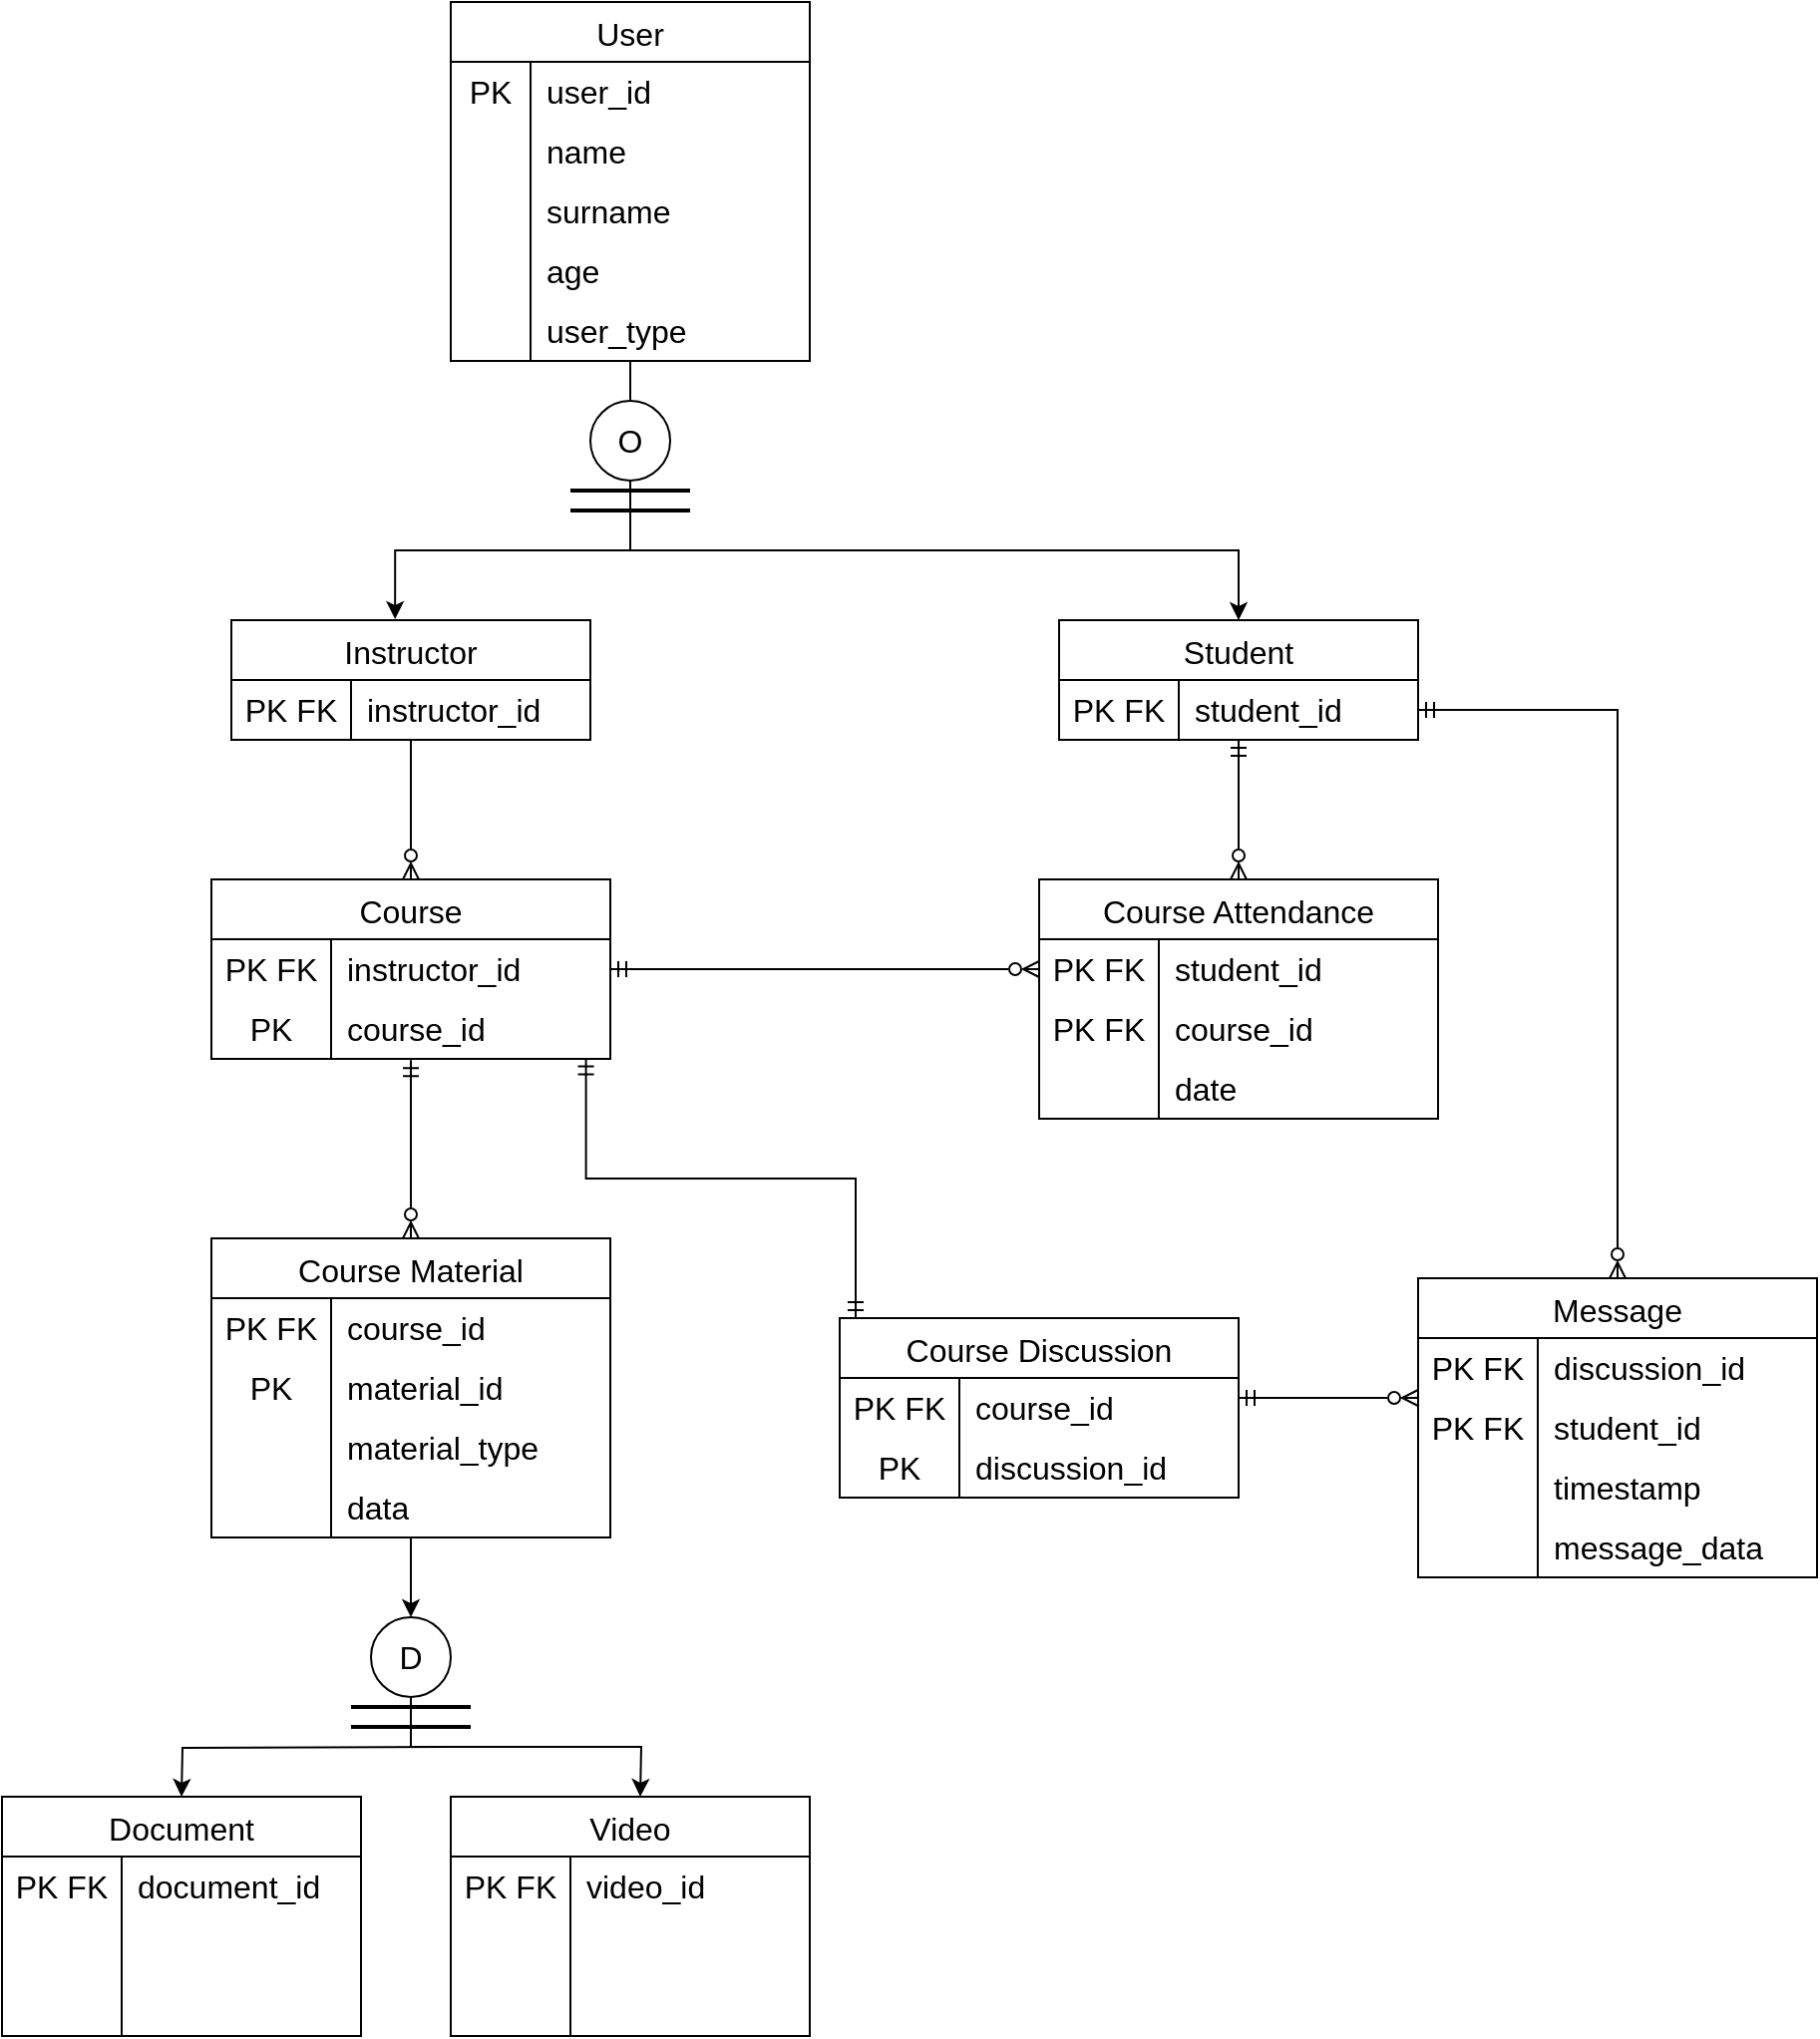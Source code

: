 <mxfile version="22.1.11" type="github">
  <diagram id="R2lEEEUBdFMjLlhIrx00" name="Page-1">
    <mxGraphModel dx="1050" dy="591" grid="1" gridSize="10" guides="1" tooltips="1" connect="1" arrows="1" fold="1" page="1" pageScale="1" pageWidth="2339" pageHeight="3300" math="0" shadow="0" extFonts="Permanent Marker^https://fonts.googleapis.com/css?family=Permanent+Marker">
      <root>
        <mxCell id="0" />
        <mxCell id="1" parent="0" />
        <mxCell id="0F1Am_KOjMLAmjrteB3i-41" value="" style="edgeStyle=orthogonalEdgeStyle;rounded=0;orthogonalLoop=1;jettySize=auto;html=1;endArrow=none;endFill=0;" edge="1" parent="1" source="0F1Am_KOjMLAmjrteB3i-1" target="0F1Am_KOjMLAmjrteB3i-40">
          <mxGeometry relative="1" as="geometry" />
        </mxCell>
        <mxCell id="0F1Am_KOjMLAmjrteB3i-1" value="User" style="shape=table;startSize=30;container=1;collapsible=0;childLayout=tableLayout;fixedRows=1;rowLines=0;fontStyle=0;strokeColor=default;fontSize=16;" vertex="1" parent="1">
          <mxGeometry x="995" y="750" width="180" height="180" as="geometry" />
        </mxCell>
        <mxCell id="0F1Am_KOjMLAmjrteB3i-2" value="" style="shape=tableRow;horizontal=0;startSize=0;swimlaneHead=0;swimlaneBody=0;top=0;left=0;bottom=0;right=0;collapsible=0;dropTarget=0;fillColor=none;points=[[0,0.5],[1,0.5]];portConstraint=eastwest;strokeColor=inherit;fontSize=16;" vertex="1" parent="0F1Am_KOjMLAmjrteB3i-1">
          <mxGeometry y="30" width="180" height="30" as="geometry" />
        </mxCell>
        <mxCell id="0F1Am_KOjMLAmjrteB3i-3" value="PK" style="shape=partialRectangle;html=1;whiteSpace=wrap;connectable=0;fillColor=none;top=0;left=0;bottom=0;right=0;overflow=hidden;pointerEvents=1;strokeColor=inherit;fontSize=16;" vertex="1" parent="0F1Am_KOjMLAmjrteB3i-2">
          <mxGeometry width="40" height="30" as="geometry">
            <mxRectangle width="40" height="30" as="alternateBounds" />
          </mxGeometry>
        </mxCell>
        <mxCell id="0F1Am_KOjMLAmjrteB3i-4" value="user_id" style="shape=partialRectangle;html=1;whiteSpace=wrap;connectable=0;fillColor=none;top=0;left=0;bottom=0;right=0;align=left;spacingLeft=6;overflow=hidden;strokeColor=inherit;fontSize=16;" vertex="1" parent="0F1Am_KOjMLAmjrteB3i-2">
          <mxGeometry x="40" width="140" height="30" as="geometry">
            <mxRectangle width="140" height="30" as="alternateBounds" />
          </mxGeometry>
        </mxCell>
        <mxCell id="0F1Am_KOjMLAmjrteB3i-5" value="" style="shape=tableRow;horizontal=0;startSize=0;swimlaneHead=0;swimlaneBody=0;top=0;left=0;bottom=0;right=0;collapsible=0;dropTarget=0;fillColor=none;points=[[0,0.5],[1,0.5]];portConstraint=eastwest;strokeColor=inherit;fontSize=16;" vertex="1" parent="0F1Am_KOjMLAmjrteB3i-1">
          <mxGeometry y="60" width="180" height="30" as="geometry" />
        </mxCell>
        <mxCell id="0F1Am_KOjMLAmjrteB3i-6" value="" style="shape=partialRectangle;html=1;whiteSpace=wrap;connectable=0;fillColor=none;top=0;left=0;bottom=0;right=0;overflow=hidden;strokeColor=inherit;fontSize=16;" vertex="1" parent="0F1Am_KOjMLAmjrteB3i-5">
          <mxGeometry width="40" height="30" as="geometry">
            <mxRectangle width="40" height="30" as="alternateBounds" />
          </mxGeometry>
        </mxCell>
        <mxCell id="0F1Am_KOjMLAmjrteB3i-7" value="name" style="shape=partialRectangle;html=1;whiteSpace=wrap;connectable=0;fillColor=none;top=0;left=0;bottom=0;right=0;align=left;spacingLeft=6;overflow=hidden;strokeColor=inherit;fontSize=16;" vertex="1" parent="0F1Am_KOjMLAmjrteB3i-5">
          <mxGeometry x="40" width="140" height="30" as="geometry">
            <mxRectangle width="140" height="30" as="alternateBounds" />
          </mxGeometry>
        </mxCell>
        <mxCell id="0F1Am_KOjMLAmjrteB3i-8" value="" style="shape=tableRow;horizontal=0;startSize=0;swimlaneHead=0;swimlaneBody=0;top=0;left=0;bottom=0;right=0;collapsible=0;dropTarget=0;fillColor=none;points=[[0,0.5],[1,0.5]];portConstraint=eastwest;strokeColor=inherit;fontSize=16;" vertex="1" parent="0F1Am_KOjMLAmjrteB3i-1">
          <mxGeometry y="90" width="180" height="30" as="geometry" />
        </mxCell>
        <mxCell id="0F1Am_KOjMLAmjrteB3i-9" value="" style="shape=partialRectangle;html=1;whiteSpace=wrap;connectable=0;fillColor=none;top=0;left=0;bottom=0;right=0;overflow=hidden;strokeColor=inherit;fontSize=16;" vertex="1" parent="0F1Am_KOjMLAmjrteB3i-8">
          <mxGeometry width="40" height="30" as="geometry">
            <mxRectangle width="40" height="30" as="alternateBounds" />
          </mxGeometry>
        </mxCell>
        <mxCell id="0F1Am_KOjMLAmjrteB3i-10" value="surname" style="shape=partialRectangle;html=1;whiteSpace=wrap;connectable=0;fillColor=none;top=0;left=0;bottom=0;right=0;align=left;spacingLeft=6;overflow=hidden;strokeColor=inherit;fontSize=16;" vertex="1" parent="0F1Am_KOjMLAmjrteB3i-8">
          <mxGeometry x="40" width="140" height="30" as="geometry">
            <mxRectangle width="140" height="30" as="alternateBounds" />
          </mxGeometry>
        </mxCell>
        <mxCell id="0F1Am_KOjMLAmjrteB3i-11" style="shape=tableRow;horizontal=0;startSize=0;swimlaneHead=0;swimlaneBody=0;top=0;left=0;bottom=0;right=0;collapsible=0;dropTarget=0;fillColor=none;points=[[0,0.5],[1,0.5]];portConstraint=eastwest;strokeColor=inherit;fontSize=16;" vertex="1" parent="0F1Am_KOjMLAmjrteB3i-1">
          <mxGeometry y="120" width="180" height="30" as="geometry" />
        </mxCell>
        <mxCell id="0F1Am_KOjMLAmjrteB3i-12" style="shape=partialRectangle;html=1;whiteSpace=wrap;connectable=0;fillColor=none;top=0;left=0;bottom=0;right=0;overflow=hidden;strokeColor=inherit;fontSize=16;" vertex="1" parent="0F1Am_KOjMLAmjrteB3i-11">
          <mxGeometry width="40" height="30" as="geometry">
            <mxRectangle width="40" height="30" as="alternateBounds" />
          </mxGeometry>
        </mxCell>
        <mxCell id="0F1Am_KOjMLAmjrteB3i-13" value="age" style="shape=partialRectangle;html=1;whiteSpace=wrap;connectable=0;fillColor=none;top=0;left=0;bottom=0;right=0;align=left;spacingLeft=6;overflow=hidden;strokeColor=inherit;fontSize=16;" vertex="1" parent="0F1Am_KOjMLAmjrteB3i-11">
          <mxGeometry x="40" width="140" height="30" as="geometry">
            <mxRectangle width="140" height="30" as="alternateBounds" />
          </mxGeometry>
        </mxCell>
        <mxCell id="0F1Am_KOjMLAmjrteB3i-95" style="shape=tableRow;horizontal=0;startSize=0;swimlaneHead=0;swimlaneBody=0;top=0;left=0;bottom=0;right=0;collapsible=0;dropTarget=0;fillColor=none;points=[[0,0.5],[1,0.5]];portConstraint=eastwest;strokeColor=inherit;fontSize=16;" vertex="1" parent="0F1Am_KOjMLAmjrteB3i-1">
          <mxGeometry y="150" width="180" height="30" as="geometry" />
        </mxCell>
        <mxCell id="0F1Am_KOjMLAmjrteB3i-96" style="shape=partialRectangle;html=1;whiteSpace=wrap;connectable=0;fillColor=none;top=0;left=0;bottom=0;right=0;overflow=hidden;strokeColor=inherit;fontSize=16;" vertex="1" parent="0F1Am_KOjMLAmjrteB3i-95">
          <mxGeometry width="40" height="30" as="geometry">
            <mxRectangle width="40" height="30" as="alternateBounds" />
          </mxGeometry>
        </mxCell>
        <mxCell id="0F1Am_KOjMLAmjrteB3i-97" value="user_type" style="shape=partialRectangle;html=1;whiteSpace=wrap;connectable=0;fillColor=none;top=0;left=0;bottom=0;right=0;align=left;spacingLeft=6;overflow=hidden;strokeColor=inherit;fontSize=16;" vertex="1" parent="0F1Am_KOjMLAmjrteB3i-95">
          <mxGeometry x="40" width="140" height="30" as="geometry">
            <mxRectangle width="140" height="30" as="alternateBounds" />
          </mxGeometry>
        </mxCell>
        <mxCell id="0F1Am_KOjMLAmjrteB3i-14" value="Instructor" style="shape=table;startSize=30;container=1;collapsible=0;childLayout=tableLayout;fixedRows=1;rowLines=0;fontStyle=0;strokeColor=default;fontSize=16;" vertex="1" parent="1">
          <mxGeometry x="885" y="1060" width="180" height="60" as="geometry" />
        </mxCell>
        <mxCell id="0F1Am_KOjMLAmjrteB3i-15" value="" style="shape=tableRow;horizontal=0;startSize=0;swimlaneHead=0;swimlaneBody=0;top=0;left=0;bottom=0;right=0;collapsible=0;dropTarget=0;fillColor=none;points=[[0,0.5],[1,0.5]];portConstraint=eastwest;strokeColor=inherit;fontSize=16;" vertex="1" parent="0F1Am_KOjMLAmjrteB3i-14">
          <mxGeometry y="30" width="180" height="30" as="geometry" />
        </mxCell>
        <mxCell id="0F1Am_KOjMLAmjrteB3i-16" value="PK FK" style="shape=partialRectangle;html=1;whiteSpace=wrap;connectable=0;fillColor=none;top=0;left=0;bottom=0;right=0;overflow=hidden;pointerEvents=1;strokeColor=inherit;fontSize=16;" vertex="1" parent="0F1Am_KOjMLAmjrteB3i-15">
          <mxGeometry width="60" height="30" as="geometry">
            <mxRectangle width="60" height="30" as="alternateBounds" />
          </mxGeometry>
        </mxCell>
        <mxCell id="0F1Am_KOjMLAmjrteB3i-17" value="instructor_id" style="shape=partialRectangle;html=1;whiteSpace=wrap;connectable=0;fillColor=none;top=0;left=0;bottom=0;right=0;align=left;spacingLeft=6;overflow=hidden;strokeColor=inherit;fontSize=16;" vertex="1" parent="0F1Am_KOjMLAmjrteB3i-15">
          <mxGeometry x="60" width="120" height="30" as="geometry">
            <mxRectangle width="120" height="30" as="alternateBounds" />
          </mxGeometry>
        </mxCell>
        <mxCell id="0F1Am_KOjMLAmjrteB3i-94" style="edgeStyle=orthogonalEdgeStyle;rounded=0;orthogonalLoop=1;jettySize=auto;html=1;entryX=0.5;entryY=0;entryDx=0;entryDy=0;startArrow=ERmandOne;startFill=0;endArrow=ERzeroToMany;endFill=0;" edge="1" parent="1" source="0F1Am_KOjMLAmjrteB3i-27" target="0F1Am_KOjMLAmjrteB3i-78">
          <mxGeometry relative="1" as="geometry" />
        </mxCell>
        <mxCell id="0F1Am_KOjMLAmjrteB3i-27" value="Student" style="shape=table;startSize=30;container=1;collapsible=0;childLayout=tableLayout;fixedRows=1;rowLines=0;fontStyle=0;strokeColor=default;fontSize=16;" vertex="1" parent="1">
          <mxGeometry x="1300" y="1060" width="180" height="60" as="geometry" />
        </mxCell>
        <mxCell id="0F1Am_KOjMLAmjrteB3i-28" value="" style="shape=tableRow;horizontal=0;startSize=0;swimlaneHead=0;swimlaneBody=0;top=0;left=0;bottom=0;right=0;collapsible=0;dropTarget=0;fillColor=none;points=[[0,0.5],[1,0.5]];portConstraint=eastwest;strokeColor=inherit;fontSize=16;" vertex="1" parent="0F1Am_KOjMLAmjrteB3i-27">
          <mxGeometry y="30" width="180" height="30" as="geometry" />
        </mxCell>
        <mxCell id="0F1Am_KOjMLAmjrteB3i-29" value="PK FK" style="shape=partialRectangle;html=1;whiteSpace=wrap;connectable=0;fillColor=none;top=0;left=0;bottom=0;right=0;overflow=hidden;pointerEvents=1;strokeColor=inherit;fontSize=16;" vertex="1" parent="0F1Am_KOjMLAmjrteB3i-28">
          <mxGeometry width="60" height="30" as="geometry">
            <mxRectangle width="60" height="30" as="alternateBounds" />
          </mxGeometry>
        </mxCell>
        <mxCell id="0F1Am_KOjMLAmjrteB3i-30" value="student_id" style="shape=partialRectangle;html=1;whiteSpace=wrap;connectable=0;fillColor=none;top=0;left=0;bottom=0;right=0;align=left;spacingLeft=6;overflow=hidden;strokeColor=inherit;fontSize=16;" vertex="1" parent="0F1Am_KOjMLAmjrteB3i-28">
          <mxGeometry x="60" width="120" height="30" as="geometry">
            <mxRectangle width="120" height="30" as="alternateBounds" />
          </mxGeometry>
        </mxCell>
        <mxCell id="0F1Am_KOjMLAmjrteB3i-43" style="edgeStyle=orthogonalEdgeStyle;rounded=0;orthogonalLoop=1;jettySize=auto;html=1;entryX=0.5;entryY=0;entryDx=0;entryDy=0;exitX=0.5;exitY=1;exitDx=0;exitDy=0;" edge="1" parent="1" source="0F1Am_KOjMLAmjrteB3i-40" target="0F1Am_KOjMLAmjrteB3i-27">
          <mxGeometry relative="1" as="geometry" />
        </mxCell>
        <mxCell id="0F1Am_KOjMLAmjrteB3i-40" value="O" style="ellipse;whiteSpace=wrap;html=1;fontSize=16;startSize=30;fontStyle=0;" vertex="1" parent="1">
          <mxGeometry x="1065" y="950" width="40" height="40" as="geometry" />
        </mxCell>
        <mxCell id="0F1Am_KOjMLAmjrteB3i-42" style="edgeStyle=orthogonalEdgeStyle;rounded=0;orthogonalLoop=1;jettySize=auto;html=1;entryX=0.456;entryY=-0.009;entryDx=0;entryDy=0;entryPerimeter=0;" edge="1" parent="1" source="0F1Am_KOjMLAmjrteB3i-40" target="0F1Am_KOjMLAmjrteB3i-14">
          <mxGeometry relative="1" as="geometry" />
        </mxCell>
        <mxCell id="0F1Am_KOjMLAmjrteB3i-44" value="" style="line;strokeWidth=2;html=1;" vertex="1" parent="1">
          <mxGeometry x="1055" y="990" width="60" height="10" as="geometry" />
        </mxCell>
        <mxCell id="0F1Am_KOjMLAmjrteB3i-45" value="" style="line;strokeWidth=2;html=1;" vertex="1" parent="1">
          <mxGeometry x="1055" y="1000" width="60" height="10" as="geometry" />
        </mxCell>
        <mxCell id="0F1Am_KOjMLAmjrteB3i-59" style="edgeStyle=orthogonalEdgeStyle;rounded=0;orthogonalLoop=1;jettySize=auto;html=1;endArrow=none;endFill=0;startArrow=ERzeroToMany;startFill=0;" edge="1" parent="1" source="0F1Am_KOjMLAmjrteB3i-46" target="0F1Am_KOjMLAmjrteB3i-14">
          <mxGeometry relative="1" as="geometry" />
        </mxCell>
        <mxCell id="0F1Am_KOjMLAmjrteB3i-159" value="" style="edgeStyle=orthogonalEdgeStyle;rounded=0;orthogonalLoop=1;jettySize=auto;html=1;exitX=0.939;exitY=0.993;exitDx=0;exitDy=0;exitPerimeter=0;startArrow=ERmandOne;startFill=0;endArrow=ERmandOne;endFill=0;" edge="1" parent="1" source="0F1Am_KOjMLAmjrteB3i-88" target="0F1Am_KOjMLAmjrteB3i-152">
          <mxGeometry relative="1" as="geometry">
            <Array as="points">
              <mxPoint x="1063" y="1340" />
              <mxPoint x="1198" y="1340" />
            </Array>
          </mxGeometry>
        </mxCell>
        <mxCell id="0F1Am_KOjMLAmjrteB3i-46" value="Course" style="shape=table;startSize=30;container=1;collapsible=0;childLayout=tableLayout;fixedRows=1;rowLines=0;fontStyle=0;strokeColor=default;fontSize=16;" vertex="1" parent="1">
          <mxGeometry x="875" y="1190" width="200" height="90" as="geometry" />
        </mxCell>
        <mxCell id="0F1Am_KOjMLAmjrteB3i-47" value="" style="shape=tableRow;horizontal=0;startSize=0;swimlaneHead=0;swimlaneBody=0;top=0;left=0;bottom=0;right=0;collapsible=0;dropTarget=0;fillColor=none;points=[[0,0.5],[1,0.5]];portConstraint=eastwest;strokeColor=inherit;fontSize=16;" vertex="1" parent="0F1Am_KOjMLAmjrteB3i-46">
          <mxGeometry y="30" width="200" height="30" as="geometry" />
        </mxCell>
        <mxCell id="0F1Am_KOjMLAmjrteB3i-48" value="PK FK" style="shape=partialRectangle;html=1;whiteSpace=wrap;connectable=0;fillColor=none;top=0;left=0;bottom=0;right=0;overflow=hidden;pointerEvents=1;strokeColor=inherit;fontSize=16;" vertex="1" parent="0F1Am_KOjMLAmjrteB3i-47">
          <mxGeometry width="60" height="30" as="geometry">
            <mxRectangle width="60" height="30" as="alternateBounds" />
          </mxGeometry>
        </mxCell>
        <mxCell id="0F1Am_KOjMLAmjrteB3i-49" value="instructor_id" style="shape=partialRectangle;html=1;whiteSpace=wrap;connectable=0;fillColor=none;top=0;left=0;bottom=0;right=0;align=left;spacingLeft=6;overflow=hidden;strokeColor=inherit;fontSize=16;" vertex="1" parent="0F1Am_KOjMLAmjrteB3i-47">
          <mxGeometry x="60" width="140" height="30" as="geometry">
            <mxRectangle width="140" height="30" as="alternateBounds" />
          </mxGeometry>
        </mxCell>
        <mxCell id="0F1Am_KOjMLAmjrteB3i-88" style="shape=tableRow;horizontal=0;startSize=0;swimlaneHead=0;swimlaneBody=0;top=0;left=0;bottom=0;right=0;collapsible=0;dropTarget=0;fillColor=none;points=[[0,0.5],[1,0.5]];portConstraint=eastwest;strokeColor=inherit;fontSize=16;" vertex="1" parent="0F1Am_KOjMLAmjrteB3i-46">
          <mxGeometry y="60" width="200" height="30" as="geometry" />
        </mxCell>
        <mxCell id="0F1Am_KOjMLAmjrteB3i-89" value="PK" style="shape=partialRectangle;html=1;whiteSpace=wrap;connectable=0;fillColor=none;top=0;left=0;bottom=0;right=0;overflow=hidden;pointerEvents=1;strokeColor=inherit;fontSize=16;" vertex="1" parent="0F1Am_KOjMLAmjrteB3i-88">
          <mxGeometry width="60" height="30" as="geometry">
            <mxRectangle width="60" height="30" as="alternateBounds" />
          </mxGeometry>
        </mxCell>
        <mxCell id="0F1Am_KOjMLAmjrteB3i-90" value="course_id" style="shape=partialRectangle;html=1;whiteSpace=wrap;connectable=0;fillColor=none;top=0;left=0;bottom=0;right=0;align=left;spacingLeft=6;overflow=hidden;strokeColor=inherit;fontSize=16;" vertex="1" parent="0F1Am_KOjMLAmjrteB3i-88">
          <mxGeometry x="60" width="140" height="30" as="geometry">
            <mxRectangle width="140" height="30" as="alternateBounds" />
          </mxGeometry>
        </mxCell>
        <mxCell id="0F1Am_KOjMLAmjrteB3i-78" value="Course Attendance" style="shape=table;startSize=30;container=1;collapsible=0;childLayout=tableLayout;fixedRows=1;rowLines=0;fontStyle=0;strokeColor=default;fontSize=16;" vertex="1" parent="1">
          <mxGeometry x="1290" y="1190" width="200" height="120" as="geometry" />
        </mxCell>
        <mxCell id="0F1Am_KOjMLAmjrteB3i-79" value="" style="shape=tableRow;horizontal=0;startSize=0;swimlaneHead=0;swimlaneBody=0;top=0;left=0;bottom=0;right=0;collapsible=0;dropTarget=0;fillColor=none;points=[[0,0.5],[1,0.5]];portConstraint=eastwest;strokeColor=inherit;fontSize=16;" vertex="1" parent="0F1Am_KOjMLAmjrteB3i-78">
          <mxGeometry y="30" width="200" height="30" as="geometry" />
        </mxCell>
        <mxCell id="0F1Am_KOjMLAmjrteB3i-80" value="PK FK" style="shape=partialRectangle;html=1;whiteSpace=wrap;connectable=0;fillColor=none;top=0;left=0;bottom=0;right=0;overflow=hidden;pointerEvents=1;strokeColor=inherit;fontSize=16;" vertex="1" parent="0F1Am_KOjMLAmjrteB3i-79">
          <mxGeometry width="60" height="30" as="geometry">
            <mxRectangle width="60" height="30" as="alternateBounds" />
          </mxGeometry>
        </mxCell>
        <mxCell id="0F1Am_KOjMLAmjrteB3i-81" value="student_id" style="shape=partialRectangle;html=1;whiteSpace=wrap;connectable=0;fillColor=none;top=0;left=0;bottom=0;right=0;align=left;spacingLeft=6;overflow=hidden;strokeColor=inherit;fontSize=16;" vertex="1" parent="0F1Am_KOjMLAmjrteB3i-79">
          <mxGeometry x="60" width="140" height="30" as="geometry">
            <mxRectangle width="140" height="30" as="alternateBounds" />
          </mxGeometry>
        </mxCell>
        <mxCell id="0F1Am_KOjMLAmjrteB3i-85" style="shape=tableRow;horizontal=0;startSize=0;swimlaneHead=0;swimlaneBody=0;top=0;left=0;bottom=0;right=0;collapsible=0;dropTarget=0;fillColor=none;points=[[0,0.5],[1,0.5]];portConstraint=eastwest;strokeColor=inherit;fontSize=16;" vertex="1" parent="0F1Am_KOjMLAmjrteB3i-78">
          <mxGeometry y="60" width="200" height="30" as="geometry" />
        </mxCell>
        <mxCell id="0F1Am_KOjMLAmjrteB3i-86" value="PK FK" style="shape=partialRectangle;html=1;whiteSpace=wrap;connectable=0;fillColor=none;top=0;left=0;bottom=0;right=0;overflow=hidden;pointerEvents=1;strokeColor=inherit;fontSize=16;" vertex="1" parent="0F1Am_KOjMLAmjrteB3i-85">
          <mxGeometry width="60" height="30" as="geometry">
            <mxRectangle width="60" height="30" as="alternateBounds" />
          </mxGeometry>
        </mxCell>
        <mxCell id="0F1Am_KOjMLAmjrteB3i-87" value="course_id" style="shape=partialRectangle;html=1;whiteSpace=wrap;connectable=0;fillColor=none;top=0;left=0;bottom=0;right=0;align=left;spacingLeft=6;overflow=hidden;strokeColor=inherit;fontSize=16;" vertex="1" parent="0F1Am_KOjMLAmjrteB3i-85">
          <mxGeometry x="60" width="140" height="30" as="geometry">
            <mxRectangle width="140" height="30" as="alternateBounds" />
          </mxGeometry>
        </mxCell>
        <mxCell id="0F1Am_KOjMLAmjrteB3i-168" style="shape=tableRow;horizontal=0;startSize=0;swimlaneHead=0;swimlaneBody=0;top=0;left=0;bottom=0;right=0;collapsible=0;dropTarget=0;fillColor=none;points=[[0,0.5],[1,0.5]];portConstraint=eastwest;strokeColor=inherit;fontSize=16;" vertex="1" parent="0F1Am_KOjMLAmjrteB3i-78">
          <mxGeometry y="90" width="200" height="30" as="geometry" />
        </mxCell>
        <mxCell id="0F1Am_KOjMLAmjrteB3i-169" style="shape=partialRectangle;html=1;whiteSpace=wrap;connectable=0;fillColor=none;top=0;left=0;bottom=0;right=0;overflow=hidden;pointerEvents=1;strokeColor=inherit;fontSize=16;" vertex="1" parent="0F1Am_KOjMLAmjrteB3i-168">
          <mxGeometry width="60" height="30" as="geometry">
            <mxRectangle width="60" height="30" as="alternateBounds" />
          </mxGeometry>
        </mxCell>
        <mxCell id="0F1Am_KOjMLAmjrteB3i-170" value="date" style="shape=partialRectangle;html=1;whiteSpace=wrap;connectable=0;fillColor=none;top=0;left=0;bottom=0;right=0;align=left;spacingLeft=6;overflow=hidden;strokeColor=inherit;fontSize=16;" vertex="1" parent="0F1Am_KOjMLAmjrteB3i-168">
          <mxGeometry x="60" width="140" height="30" as="geometry">
            <mxRectangle width="140" height="30" as="alternateBounds" />
          </mxGeometry>
        </mxCell>
        <mxCell id="0F1Am_KOjMLAmjrteB3i-109" value="" style="edgeStyle=orthogonalEdgeStyle;rounded=0;orthogonalLoop=1;jettySize=auto;html=1;" edge="1" parent="1" source="0F1Am_KOjMLAmjrteB3i-98" target="0F1Am_KOjMLAmjrteB3i-108">
          <mxGeometry relative="1" as="geometry" />
        </mxCell>
        <mxCell id="0F1Am_KOjMLAmjrteB3i-150" style="edgeStyle=orthogonalEdgeStyle;rounded=0;orthogonalLoop=1;jettySize=auto;html=1;entryX=0.5;entryY=1.02;entryDx=0;entryDy=0;entryPerimeter=0;startArrow=ERzeroToMany;startFill=0;endArrow=ERmandOne;endFill=0;" edge="1" parent="1" source="0F1Am_KOjMLAmjrteB3i-98" target="0F1Am_KOjMLAmjrteB3i-88">
          <mxGeometry relative="1" as="geometry" />
        </mxCell>
        <mxCell id="0F1Am_KOjMLAmjrteB3i-98" value="Course Material" style="shape=table;startSize=30;container=1;collapsible=0;childLayout=tableLayout;fixedRows=1;rowLines=0;fontStyle=0;strokeColor=default;fontSize=16;" vertex="1" parent="1">
          <mxGeometry x="875" y="1370" width="200" height="150" as="geometry" />
        </mxCell>
        <mxCell id="0F1Am_KOjMLAmjrteB3i-99" value="" style="shape=tableRow;horizontal=0;startSize=0;swimlaneHead=0;swimlaneBody=0;top=0;left=0;bottom=0;right=0;collapsible=0;dropTarget=0;fillColor=none;points=[[0,0.5],[1,0.5]];portConstraint=eastwest;strokeColor=inherit;fontSize=16;" vertex="1" parent="0F1Am_KOjMLAmjrteB3i-98">
          <mxGeometry y="30" width="200" height="30" as="geometry" />
        </mxCell>
        <mxCell id="0F1Am_KOjMLAmjrteB3i-100" value="PK FK" style="shape=partialRectangle;html=1;whiteSpace=wrap;connectable=0;fillColor=none;top=0;left=0;bottom=0;right=0;overflow=hidden;pointerEvents=1;strokeColor=inherit;fontSize=16;" vertex="1" parent="0F1Am_KOjMLAmjrteB3i-99">
          <mxGeometry width="60" height="30" as="geometry">
            <mxRectangle width="60" height="30" as="alternateBounds" />
          </mxGeometry>
        </mxCell>
        <mxCell id="0F1Am_KOjMLAmjrteB3i-101" value="course_id" style="shape=partialRectangle;html=1;whiteSpace=wrap;connectable=0;fillColor=none;top=0;left=0;bottom=0;right=0;align=left;spacingLeft=6;overflow=hidden;strokeColor=inherit;fontSize=16;" vertex="1" parent="0F1Am_KOjMLAmjrteB3i-99">
          <mxGeometry x="60" width="140" height="30" as="geometry">
            <mxRectangle width="140" height="30" as="alternateBounds" />
          </mxGeometry>
        </mxCell>
        <mxCell id="0F1Am_KOjMLAmjrteB3i-102" style="shape=tableRow;horizontal=0;startSize=0;swimlaneHead=0;swimlaneBody=0;top=0;left=0;bottom=0;right=0;collapsible=0;dropTarget=0;fillColor=none;points=[[0,0.5],[1,0.5]];portConstraint=eastwest;strokeColor=inherit;fontSize=16;" vertex="1" parent="0F1Am_KOjMLAmjrteB3i-98">
          <mxGeometry y="60" width="200" height="30" as="geometry" />
        </mxCell>
        <mxCell id="0F1Am_KOjMLAmjrteB3i-103" value="PK" style="shape=partialRectangle;html=1;whiteSpace=wrap;connectable=0;fillColor=none;top=0;left=0;bottom=0;right=0;overflow=hidden;pointerEvents=1;strokeColor=inherit;fontSize=16;" vertex="1" parent="0F1Am_KOjMLAmjrteB3i-102">
          <mxGeometry width="60" height="30" as="geometry">
            <mxRectangle width="60" height="30" as="alternateBounds" />
          </mxGeometry>
        </mxCell>
        <mxCell id="0F1Am_KOjMLAmjrteB3i-104" value="material_id" style="shape=partialRectangle;html=1;whiteSpace=wrap;connectable=0;fillColor=none;top=0;left=0;bottom=0;right=0;align=left;spacingLeft=6;overflow=hidden;strokeColor=inherit;fontSize=16;" vertex="1" parent="0F1Am_KOjMLAmjrteB3i-102">
          <mxGeometry x="60" width="140" height="30" as="geometry">
            <mxRectangle width="140" height="30" as="alternateBounds" />
          </mxGeometry>
        </mxCell>
        <mxCell id="0F1Am_KOjMLAmjrteB3i-105" style="shape=tableRow;horizontal=0;startSize=0;swimlaneHead=0;swimlaneBody=0;top=0;left=0;bottom=0;right=0;collapsible=0;dropTarget=0;fillColor=none;points=[[0,0.5],[1,0.5]];portConstraint=eastwest;strokeColor=inherit;fontSize=16;" vertex="1" parent="0F1Am_KOjMLAmjrteB3i-98">
          <mxGeometry y="90" width="200" height="30" as="geometry" />
        </mxCell>
        <mxCell id="0F1Am_KOjMLAmjrteB3i-106" style="shape=partialRectangle;html=1;whiteSpace=wrap;connectable=0;fillColor=none;top=0;left=0;bottom=0;right=0;overflow=hidden;pointerEvents=1;strokeColor=inherit;fontSize=16;" vertex="1" parent="0F1Am_KOjMLAmjrteB3i-105">
          <mxGeometry width="60" height="30" as="geometry">
            <mxRectangle width="60" height="30" as="alternateBounds" />
          </mxGeometry>
        </mxCell>
        <mxCell id="0F1Am_KOjMLAmjrteB3i-107" value="material_type" style="shape=partialRectangle;html=1;whiteSpace=wrap;connectable=0;fillColor=none;top=0;left=0;bottom=0;right=0;align=left;spacingLeft=6;overflow=hidden;strokeColor=inherit;fontSize=16;" vertex="1" parent="0F1Am_KOjMLAmjrteB3i-105">
          <mxGeometry x="60" width="140" height="30" as="geometry">
            <mxRectangle width="140" height="30" as="alternateBounds" />
          </mxGeometry>
        </mxCell>
        <mxCell id="0F1Am_KOjMLAmjrteB3i-136" style="shape=tableRow;horizontal=0;startSize=0;swimlaneHead=0;swimlaneBody=0;top=0;left=0;bottom=0;right=0;collapsible=0;dropTarget=0;fillColor=none;points=[[0,0.5],[1,0.5]];portConstraint=eastwest;strokeColor=inherit;fontSize=16;" vertex="1" parent="0F1Am_KOjMLAmjrteB3i-98">
          <mxGeometry y="120" width="200" height="30" as="geometry" />
        </mxCell>
        <mxCell id="0F1Am_KOjMLAmjrteB3i-137" style="shape=partialRectangle;html=1;whiteSpace=wrap;connectable=0;fillColor=none;top=0;left=0;bottom=0;right=0;overflow=hidden;pointerEvents=1;strokeColor=inherit;fontSize=16;" vertex="1" parent="0F1Am_KOjMLAmjrteB3i-136">
          <mxGeometry width="60" height="30" as="geometry">
            <mxRectangle width="60" height="30" as="alternateBounds" />
          </mxGeometry>
        </mxCell>
        <mxCell id="0F1Am_KOjMLAmjrteB3i-138" value="data" style="shape=partialRectangle;html=1;whiteSpace=wrap;connectable=0;fillColor=none;top=0;left=0;bottom=0;right=0;align=left;spacingLeft=6;overflow=hidden;strokeColor=inherit;fontSize=16;" vertex="1" parent="0F1Am_KOjMLAmjrteB3i-136">
          <mxGeometry x="60" width="140" height="30" as="geometry">
            <mxRectangle width="140" height="30" as="alternateBounds" />
          </mxGeometry>
        </mxCell>
        <mxCell id="0F1Am_KOjMLAmjrteB3i-112" style="edgeStyle=orthogonalEdgeStyle;rounded=0;orthogonalLoop=1;jettySize=auto;html=1;exitX=0.5;exitY=1;exitDx=0;exitDy=0;" edge="1" parent="1" source="0F1Am_KOjMLAmjrteB3i-108">
          <mxGeometry relative="1" as="geometry">
            <mxPoint x="1090" y="1650" as="targetPoint" />
          </mxGeometry>
        </mxCell>
        <mxCell id="0F1Am_KOjMLAmjrteB3i-108" value="D" style="ellipse;whiteSpace=wrap;html=1;fontSize=16;startSize=30;fontStyle=0;" vertex="1" parent="1">
          <mxGeometry x="955" y="1560" width="40" height="40" as="geometry" />
        </mxCell>
        <mxCell id="0F1Am_KOjMLAmjrteB3i-110" value="" style="line;strokeWidth=2;html=1;" vertex="1" parent="1">
          <mxGeometry x="945" y="1600" width="60" height="10" as="geometry" />
        </mxCell>
        <mxCell id="0F1Am_KOjMLAmjrteB3i-111" value="" style="line;strokeWidth=2;html=1;" vertex="1" parent="1">
          <mxGeometry x="945" y="1610" width="60" height="10" as="geometry" />
        </mxCell>
        <mxCell id="0F1Am_KOjMLAmjrteB3i-115" style="edgeStyle=orthogonalEdgeStyle;rounded=0;orthogonalLoop=1;jettySize=auto;html=1;exitX=0.5;exitY=1;exitDx=0;exitDy=0;" edge="1" parent="1">
          <mxGeometry relative="1" as="geometry">
            <mxPoint x="860" y="1650" as="targetPoint" />
            <mxPoint x="995" y="1625" as="sourcePoint" />
          </mxGeometry>
        </mxCell>
        <mxCell id="0F1Am_KOjMLAmjrteB3i-116" value="Document" style="shape=table;startSize=30;container=1;collapsible=0;childLayout=tableLayout;fixedRows=1;rowLines=0;fontStyle=0;strokeColor=default;fontSize=16;" vertex="1" parent="1">
          <mxGeometry x="770" y="1650" width="180" height="120" as="geometry" />
        </mxCell>
        <mxCell id="0F1Am_KOjMLAmjrteB3i-117" value="" style="shape=tableRow;horizontal=0;startSize=0;swimlaneHead=0;swimlaneBody=0;top=0;left=0;bottom=0;right=0;collapsible=0;dropTarget=0;fillColor=none;points=[[0,0.5],[1,0.5]];portConstraint=eastwest;strokeColor=inherit;fontSize=16;" vertex="1" parent="0F1Am_KOjMLAmjrteB3i-116">
          <mxGeometry y="30" width="180" height="30" as="geometry" />
        </mxCell>
        <mxCell id="0F1Am_KOjMLAmjrteB3i-118" value="PK FK" style="shape=partialRectangle;html=1;whiteSpace=wrap;connectable=0;fillColor=none;top=0;left=0;bottom=0;right=0;overflow=hidden;pointerEvents=1;strokeColor=inherit;fontSize=16;" vertex="1" parent="0F1Am_KOjMLAmjrteB3i-117">
          <mxGeometry width="60" height="30" as="geometry">
            <mxRectangle width="60" height="30" as="alternateBounds" />
          </mxGeometry>
        </mxCell>
        <mxCell id="0F1Am_KOjMLAmjrteB3i-119" value="document_id" style="shape=partialRectangle;html=1;whiteSpace=wrap;connectable=0;fillColor=none;top=0;left=0;bottom=0;right=0;align=left;spacingLeft=6;overflow=hidden;strokeColor=inherit;fontSize=16;" vertex="1" parent="0F1Am_KOjMLAmjrteB3i-117">
          <mxGeometry x="60" width="120" height="30" as="geometry">
            <mxRectangle width="120" height="30" as="alternateBounds" />
          </mxGeometry>
        </mxCell>
        <mxCell id="0F1Am_KOjMLAmjrteB3i-120" value="" style="shape=tableRow;horizontal=0;startSize=0;swimlaneHead=0;swimlaneBody=0;top=0;left=0;bottom=0;right=0;collapsible=0;dropTarget=0;fillColor=none;points=[[0,0.5],[1,0.5]];portConstraint=eastwest;strokeColor=inherit;fontSize=16;" vertex="1" parent="0F1Am_KOjMLAmjrteB3i-116">
          <mxGeometry y="60" width="180" height="30" as="geometry" />
        </mxCell>
        <mxCell id="0F1Am_KOjMLAmjrteB3i-121" value="" style="shape=partialRectangle;html=1;whiteSpace=wrap;connectable=0;fillColor=none;top=0;left=0;bottom=0;right=0;overflow=hidden;strokeColor=inherit;fontSize=16;" vertex="1" parent="0F1Am_KOjMLAmjrteB3i-120">
          <mxGeometry width="60" height="30" as="geometry">
            <mxRectangle width="60" height="30" as="alternateBounds" />
          </mxGeometry>
        </mxCell>
        <mxCell id="0F1Am_KOjMLAmjrteB3i-122" value="" style="shape=partialRectangle;html=1;whiteSpace=wrap;connectable=0;fillColor=none;top=0;left=0;bottom=0;right=0;align=left;spacingLeft=6;overflow=hidden;strokeColor=inherit;fontSize=16;" vertex="1" parent="0F1Am_KOjMLAmjrteB3i-120">
          <mxGeometry x="60" width="120" height="30" as="geometry">
            <mxRectangle width="120" height="30" as="alternateBounds" />
          </mxGeometry>
        </mxCell>
        <mxCell id="0F1Am_KOjMLAmjrteB3i-123" value="" style="shape=tableRow;horizontal=0;startSize=0;swimlaneHead=0;swimlaneBody=0;top=0;left=0;bottom=0;right=0;collapsible=0;dropTarget=0;fillColor=none;points=[[0,0.5],[1,0.5]];portConstraint=eastwest;strokeColor=inherit;fontSize=16;" vertex="1" parent="0F1Am_KOjMLAmjrteB3i-116">
          <mxGeometry y="90" width="180" height="30" as="geometry" />
        </mxCell>
        <mxCell id="0F1Am_KOjMLAmjrteB3i-124" value="" style="shape=partialRectangle;html=1;whiteSpace=wrap;connectable=0;fillColor=none;top=0;left=0;bottom=0;right=0;overflow=hidden;strokeColor=inherit;fontSize=16;" vertex="1" parent="0F1Am_KOjMLAmjrteB3i-123">
          <mxGeometry width="60" height="30" as="geometry">
            <mxRectangle width="60" height="30" as="alternateBounds" />
          </mxGeometry>
        </mxCell>
        <mxCell id="0F1Am_KOjMLAmjrteB3i-125" value="" style="shape=partialRectangle;html=1;whiteSpace=wrap;connectable=0;fillColor=none;top=0;left=0;bottom=0;right=0;align=left;spacingLeft=6;overflow=hidden;strokeColor=inherit;fontSize=16;" vertex="1" parent="0F1Am_KOjMLAmjrteB3i-123">
          <mxGeometry x="60" width="120" height="30" as="geometry">
            <mxRectangle width="120" height="30" as="alternateBounds" />
          </mxGeometry>
        </mxCell>
        <mxCell id="0F1Am_KOjMLAmjrteB3i-139" value="Video" style="shape=table;startSize=30;container=1;collapsible=0;childLayout=tableLayout;fixedRows=1;rowLines=0;fontStyle=0;strokeColor=default;fontSize=16;" vertex="1" parent="1">
          <mxGeometry x="995" y="1650" width="180" height="120" as="geometry" />
        </mxCell>
        <mxCell id="0F1Am_KOjMLAmjrteB3i-140" value="" style="shape=tableRow;horizontal=0;startSize=0;swimlaneHead=0;swimlaneBody=0;top=0;left=0;bottom=0;right=0;collapsible=0;dropTarget=0;fillColor=none;points=[[0,0.5],[1,0.5]];portConstraint=eastwest;strokeColor=inherit;fontSize=16;" vertex="1" parent="0F1Am_KOjMLAmjrteB3i-139">
          <mxGeometry y="30" width="180" height="30" as="geometry" />
        </mxCell>
        <mxCell id="0F1Am_KOjMLAmjrteB3i-141" value="PK FK" style="shape=partialRectangle;html=1;whiteSpace=wrap;connectable=0;fillColor=none;top=0;left=0;bottom=0;right=0;overflow=hidden;pointerEvents=1;strokeColor=inherit;fontSize=16;" vertex="1" parent="0F1Am_KOjMLAmjrteB3i-140">
          <mxGeometry width="60" height="30" as="geometry">
            <mxRectangle width="60" height="30" as="alternateBounds" />
          </mxGeometry>
        </mxCell>
        <mxCell id="0F1Am_KOjMLAmjrteB3i-142" value="video_id" style="shape=partialRectangle;html=1;whiteSpace=wrap;connectable=0;fillColor=none;top=0;left=0;bottom=0;right=0;align=left;spacingLeft=6;overflow=hidden;strokeColor=inherit;fontSize=16;" vertex="1" parent="0F1Am_KOjMLAmjrteB3i-140">
          <mxGeometry x="60" width="120" height="30" as="geometry">
            <mxRectangle width="120" height="30" as="alternateBounds" />
          </mxGeometry>
        </mxCell>
        <mxCell id="0F1Am_KOjMLAmjrteB3i-143" value="" style="shape=tableRow;horizontal=0;startSize=0;swimlaneHead=0;swimlaneBody=0;top=0;left=0;bottom=0;right=0;collapsible=0;dropTarget=0;fillColor=none;points=[[0,0.5],[1,0.5]];portConstraint=eastwest;strokeColor=inherit;fontSize=16;" vertex="1" parent="0F1Am_KOjMLAmjrteB3i-139">
          <mxGeometry y="60" width="180" height="30" as="geometry" />
        </mxCell>
        <mxCell id="0F1Am_KOjMLAmjrteB3i-144" value="" style="shape=partialRectangle;html=1;whiteSpace=wrap;connectable=0;fillColor=none;top=0;left=0;bottom=0;right=0;overflow=hidden;strokeColor=inherit;fontSize=16;" vertex="1" parent="0F1Am_KOjMLAmjrteB3i-143">
          <mxGeometry width="60" height="30" as="geometry">
            <mxRectangle width="60" height="30" as="alternateBounds" />
          </mxGeometry>
        </mxCell>
        <mxCell id="0F1Am_KOjMLAmjrteB3i-145" value="" style="shape=partialRectangle;html=1;whiteSpace=wrap;connectable=0;fillColor=none;top=0;left=0;bottom=0;right=0;align=left;spacingLeft=6;overflow=hidden;strokeColor=inherit;fontSize=16;" vertex="1" parent="0F1Am_KOjMLAmjrteB3i-143">
          <mxGeometry x="60" width="120" height="30" as="geometry">
            <mxRectangle width="120" height="30" as="alternateBounds" />
          </mxGeometry>
        </mxCell>
        <mxCell id="0F1Am_KOjMLAmjrteB3i-146" value="" style="shape=tableRow;horizontal=0;startSize=0;swimlaneHead=0;swimlaneBody=0;top=0;left=0;bottom=0;right=0;collapsible=0;dropTarget=0;fillColor=none;points=[[0,0.5],[1,0.5]];portConstraint=eastwest;strokeColor=inherit;fontSize=16;" vertex="1" parent="0F1Am_KOjMLAmjrteB3i-139">
          <mxGeometry y="90" width="180" height="30" as="geometry" />
        </mxCell>
        <mxCell id="0F1Am_KOjMLAmjrteB3i-147" value="" style="shape=partialRectangle;html=1;whiteSpace=wrap;connectable=0;fillColor=none;top=0;left=0;bottom=0;right=0;overflow=hidden;strokeColor=inherit;fontSize=16;" vertex="1" parent="0F1Am_KOjMLAmjrteB3i-146">
          <mxGeometry width="60" height="30" as="geometry">
            <mxRectangle width="60" height="30" as="alternateBounds" />
          </mxGeometry>
        </mxCell>
        <mxCell id="0F1Am_KOjMLAmjrteB3i-148" value="" style="shape=partialRectangle;html=1;whiteSpace=wrap;connectable=0;fillColor=none;top=0;left=0;bottom=0;right=0;align=left;spacingLeft=6;overflow=hidden;strokeColor=inherit;fontSize=16;" vertex="1" parent="0F1Am_KOjMLAmjrteB3i-146">
          <mxGeometry x="60" width="120" height="30" as="geometry">
            <mxRectangle width="120" height="30" as="alternateBounds" />
          </mxGeometry>
        </mxCell>
        <mxCell id="0F1Am_KOjMLAmjrteB3i-149" style="edgeStyle=orthogonalEdgeStyle;rounded=0;orthogonalLoop=1;jettySize=auto;html=1;entryX=0;entryY=0.5;entryDx=0;entryDy=0;startArrow=ERmandOne;startFill=0;endArrow=ERzeroToMany;endFill=0;" edge="1" parent="1" source="0F1Am_KOjMLAmjrteB3i-47" target="0F1Am_KOjMLAmjrteB3i-79">
          <mxGeometry relative="1" as="geometry" />
        </mxCell>
        <mxCell id="0F1Am_KOjMLAmjrteB3i-167" value="" style="edgeStyle=orthogonalEdgeStyle;rounded=0;orthogonalLoop=1;jettySize=auto;html=1;startArrow=ERmandOne;startFill=0;endArrow=ERzeroToMany;endFill=0;" edge="1" parent="1" source="0F1Am_KOjMLAmjrteB3i-152" target="0F1Am_KOjMLAmjrteB3i-160">
          <mxGeometry relative="1" as="geometry">
            <Array as="points">
              <mxPoint x="1400" y="1450" />
              <mxPoint x="1400" y="1450" />
            </Array>
          </mxGeometry>
        </mxCell>
        <mxCell id="0F1Am_KOjMLAmjrteB3i-152" value="Course Discussion" style="shape=table;startSize=30;container=1;collapsible=0;childLayout=tableLayout;fixedRows=1;rowLines=0;fontStyle=0;strokeColor=default;fontSize=16;" vertex="1" parent="1">
          <mxGeometry x="1190" y="1410" width="200" height="90" as="geometry" />
        </mxCell>
        <mxCell id="0F1Am_KOjMLAmjrteB3i-153" value="" style="shape=tableRow;horizontal=0;startSize=0;swimlaneHead=0;swimlaneBody=0;top=0;left=0;bottom=0;right=0;collapsible=0;dropTarget=0;fillColor=none;points=[[0,0.5],[1,0.5]];portConstraint=eastwest;strokeColor=inherit;fontSize=16;" vertex="1" parent="0F1Am_KOjMLAmjrteB3i-152">
          <mxGeometry y="30" width="200" height="30" as="geometry" />
        </mxCell>
        <mxCell id="0F1Am_KOjMLAmjrteB3i-154" value="PK FK" style="shape=partialRectangle;html=1;whiteSpace=wrap;connectable=0;fillColor=none;top=0;left=0;bottom=0;right=0;overflow=hidden;pointerEvents=1;strokeColor=inherit;fontSize=16;" vertex="1" parent="0F1Am_KOjMLAmjrteB3i-153">
          <mxGeometry width="60" height="30" as="geometry">
            <mxRectangle width="60" height="30" as="alternateBounds" />
          </mxGeometry>
        </mxCell>
        <mxCell id="0F1Am_KOjMLAmjrteB3i-155" value="course_id" style="shape=partialRectangle;html=1;whiteSpace=wrap;connectable=0;fillColor=none;top=0;left=0;bottom=0;right=0;align=left;spacingLeft=6;overflow=hidden;strokeColor=inherit;fontSize=16;" vertex="1" parent="0F1Am_KOjMLAmjrteB3i-153">
          <mxGeometry x="60" width="140" height="30" as="geometry">
            <mxRectangle width="140" height="30" as="alternateBounds" />
          </mxGeometry>
        </mxCell>
        <mxCell id="0F1Am_KOjMLAmjrteB3i-156" style="shape=tableRow;horizontal=0;startSize=0;swimlaneHead=0;swimlaneBody=0;top=0;left=0;bottom=0;right=0;collapsible=0;dropTarget=0;fillColor=none;points=[[0,0.5],[1,0.5]];portConstraint=eastwest;strokeColor=inherit;fontSize=16;" vertex="1" parent="0F1Am_KOjMLAmjrteB3i-152">
          <mxGeometry y="60" width="200" height="30" as="geometry" />
        </mxCell>
        <mxCell id="0F1Am_KOjMLAmjrteB3i-157" value="PK" style="shape=partialRectangle;html=1;whiteSpace=wrap;connectable=0;fillColor=none;top=0;left=0;bottom=0;right=0;overflow=hidden;pointerEvents=1;strokeColor=inherit;fontSize=16;" vertex="1" parent="0F1Am_KOjMLAmjrteB3i-156">
          <mxGeometry width="60" height="30" as="geometry">
            <mxRectangle width="60" height="30" as="alternateBounds" />
          </mxGeometry>
        </mxCell>
        <mxCell id="0F1Am_KOjMLAmjrteB3i-158" value="discussion_id" style="shape=partialRectangle;html=1;whiteSpace=wrap;connectable=0;fillColor=none;top=0;left=0;bottom=0;right=0;align=left;spacingLeft=6;overflow=hidden;strokeColor=inherit;fontSize=16;" vertex="1" parent="0F1Am_KOjMLAmjrteB3i-156">
          <mxGeometry x="60" width="140" height="30" as="geometry">
            <mxRectangle width="140" height="30" as="alternateBounds" />
          </mxGeometry>
        </mxCell>
        <mxCell id="0F1Am_KOjMLAmjrteB3i-160" value="Message" style="shape=table;startSize=30;container=1;collapsible=0;childLayout=tableLayout;fixedRows=1;rowLines=0;fontStyle=0;strokeColor=default;fontSize=16;" vertex="1" parent="1">
          <mxGeometry x="1480" y="1390" width="200" height="150" as="geometry" />
        </mxCell>
        <mxCell id="0F1Am_KOjMLAmjrteB3i-161" value="" style="shape=tableRow;horizontal=0;startSize=0;swimlaneHead=0;swimlaneBody=0;top=0;left=0;bottom=0;right=0;collapsible=0;dropTarget=0;fillColor=none;points=[[0,0.5],[1,0.5]];portConstraint=eastwest;strokeColor=inherit;fontSize=16;" vertex="1" parent="0F1Am_KOjMLAmjrteB3i-160">
          <mxGeometry y="30" width="200" height="30" as="geometry" />
        </mxCell>
        <mxCell id="0F1Am_KOjMLAmjrteB3i-162" value="PK FK" style="shape=partialRectangle;html=1;whiteSpace=wrap;connectable=0;fillColor=none;top=0;left=0;bottom=0;right=0;overflow=hidden;pointerEvents=1;strokeColor=inherit;fontSize=16;" vertex="1" parent="0F1Am_KOjMLAmjrteB3i-161">
          <mxGeometry width="60" height="30" as="geometry">
            <mxRectangle width="60" height="30" as="alternateBounds" />
          </mxGeometry>
        </mxCell>
        <mxCell id="0F1Am_KOjMLAmjrteB3i-163" value="discussion_id" style="shape=partialRectangle;html=1;whiteSpace=wrap;connectable=0;fillColor=none;top=0;left=0;bottom=0;right=0;align=left;spacingLeft=6;overflow=hidden;strokeColor=inherit;fontSize=16;" vertex="1" parent="0F1Am_KOjMLAmjrteB3i-161">
          <mxGeometry x="60" width="140" height="30" as="geometry">
            <mxRectangle width="140" height="30" as="alternateBounds" />
          </mxGeometry>
        </mxCell>
        <mxCell id="0F1Am_KOjMLAmjrteB3i-164" style="shape=tableRow;horizontal=0;startSize=0;swimlaneHead=0;swimlaneBody=0;top=0;left=0;bottom=0;right=0;collapsible=0;dropTarget=0;fillColor=none;points=[[0,0.5],[1,0.5]];portConstraint=eastwest;strokeColor=inherit;fontSize=16;" vertex="1" parent="0F1Am_KOjMLAmjrteB3i-160">
          <mxGeometry y="60" width="200" height="30" as="geometry" />
        </mxCell>
        <mxCell id="0F1Am_KOjMLAmjrteB3i-165" value="PK FK" style="shape=partialRectangle;html=1;whiteSpace=wrap;connectable=0;fillColor=none;top=0;left=0;bottom=0;right=0;overflow=hidden;pointerEvents=1;strokeColor=inherit;fontSize=16;" vertex="1" parent="0F1Am_KOjMLAmjrteB3i-164">
          <mxGeometry width="60" height="30" as="geometry">
            <mxRectangle width="60" height="30" as="alternateBounds" />
          </mxGeometry>
        </mxCell>
        <mxCell id="0F1Am_KOjMLAmjrteB3i-166" value="student_id" style="shape=partialRectangle;html=1;whiteSpace=wrap;connectable=0;fillColor=none;top=0;left=0;bottom=0;right=0;align=left;spacingLeft=6;overflow=hidden;strokeColor=inherit;fontSize=16;" vertex="1" parent="0F1Am_KOjMLAmjrteB3i-164">
          <mxGeometry x="60" width="140" height="30" as="geometry">
            <mxRectangle width="140" height="30" as="alternateBounds" />
          </mxGeometry>
        </mxCell>
        <mxCell id="0F1Am_KOjMLAmjrteB3i-172" style="shape=tableRow;horizontal=0;startSize=0;swimlaneHead=0;swimlaneBody=0;top=0;left=0;bottom=0;right=0;collapsible=0;dropTarget=0;fillColor=none;points=[[0,0.5],[1,0.5]];portConstraint=eastwest;strokeColor=inherit;fontSize=16;" vertex="1" parent="0F1Am_KOjMLAmjrteB3i-160">
          <mxGeometry y="90" width="200" height="30" as="geometry" />
        </mxCell>
        <mxCell id="0F1Am_KOjMLAmjrteB3i-173" style="shape=partialRectangle;html=1;whiteSpace=wrap;connectable=0;fillColor=none;top=0;left=0;bottom=0;right=0;overflow=hidden;pointerEvents=1;strokeColor=inherit;fontSize=16;" vertex="1" parent="0F1Am_KOjMLAmjrteB3i-172">
          <mxGeometry width="60" height="30" as="geometry">
            <mxRectangle width="60" height="30" as="alternateBounds" />
          </mxGeometry>
        </mxCell>
        <mxCell id="0F1Am_KOjMLAmjrteB3i-174" value="timestamp" style="shape=partialRectangle;html=1;whiteSpace=wrap;connectable=0;fillColor=none;top=0;left=0;bottom=0;right=0;align=left;spacingLeft=6;overflow=hidden;strokeColor=inherit;fontSize=16;" vertex="1" parent="0F1Am_KOjMLAmjrteB3i-172">
          <mxGeometry x="60" width="140" height="30" as="geometry">
            <mxRectangle width="140" height="30" as="alternateBounds" />
          </mxGeometry>
        </mxCell>
        <mxCell id="0F1Am_KOjMLAmjrteB3i-175" style="shape=tableRow;horizontal=0;startSize=0;swimlaneHead=0;swimlaneBody=0;top=0;left=0;bottom=0;right=0;collapsible=0;dropTarget=0;fillColor=none;points=[[0,0.5],[1,0.5]];portConstraint=eastwest;strokeColor=inherit;fontSize=16;" vertex="1" parent="0F1Am_KOjMLAmjrteB3i-160">
          <mxGeometry y="120" width="200" height="30" as="geometry" />
        </mxCell>
        <mxCell id="0F1Am_KOjMLAmjrteB3i-176" style="shape=partialRectangle;html=1;whiteSpace=wrap;connectable=0;fillColor=none;top=0;left=0;bottom=0;right=0;overflow=hidden;pointerEvents=1;strokeColor=inherit;fontSize=16;" vertex="1" parent="0F1Am_KOjMLAmjrteB3i-175">
          <mxGeometry width="60" height="30" as="geometry">
            <mxRectangle width="60" height="30" as="alternateBounds" />
          </mxGeometry>
        </mxCell>
        <mxCell id="0F1Am_KOjMLAmjrteB3i-177" value="message_data" style="shape=partialRectangle;html=1;whiteSpace=wrap;connectable=0;fillColor=none;top=0;left=0;bottom=0;right=0;align=left;spacingLeft=6;overflow=hidden;strokeColor=inherit;fontSize=16;" vertex="1" parent="0F1Am_KOjMLAmjrteB3i-175">
          <mxGeometry x="60" width="140" height="30" as="geometry">
            <mxRectangle width="140" height="30" as="alternateBounds" />
          </mxGeometry>
        </mxCell>
        <mxCell id="0F1Am_KOjMLAmjrteB3i-171" style="edgeStyle=orthogonalEdgeStyle;rounded=0;orthogonalLoop=1;jettySize=auto;html=1;entryX=0.5;entryY=0;entryDx=0;entryDy=0;startArrow=ERmandOne;startFill=0;endArrow=ERzeroToMany;endFill=0;" edge="1" parent="1" source="0F1Am_KOjMLAmjrteB3i-28" target="0F1Am_KOjMLAmjrteB3i-160">
          <mxGeometry relative="1" as="geometry" />
        </mxCell>
      </root>
    </mxGraphModel>
  </diagram>
</mxfile>
